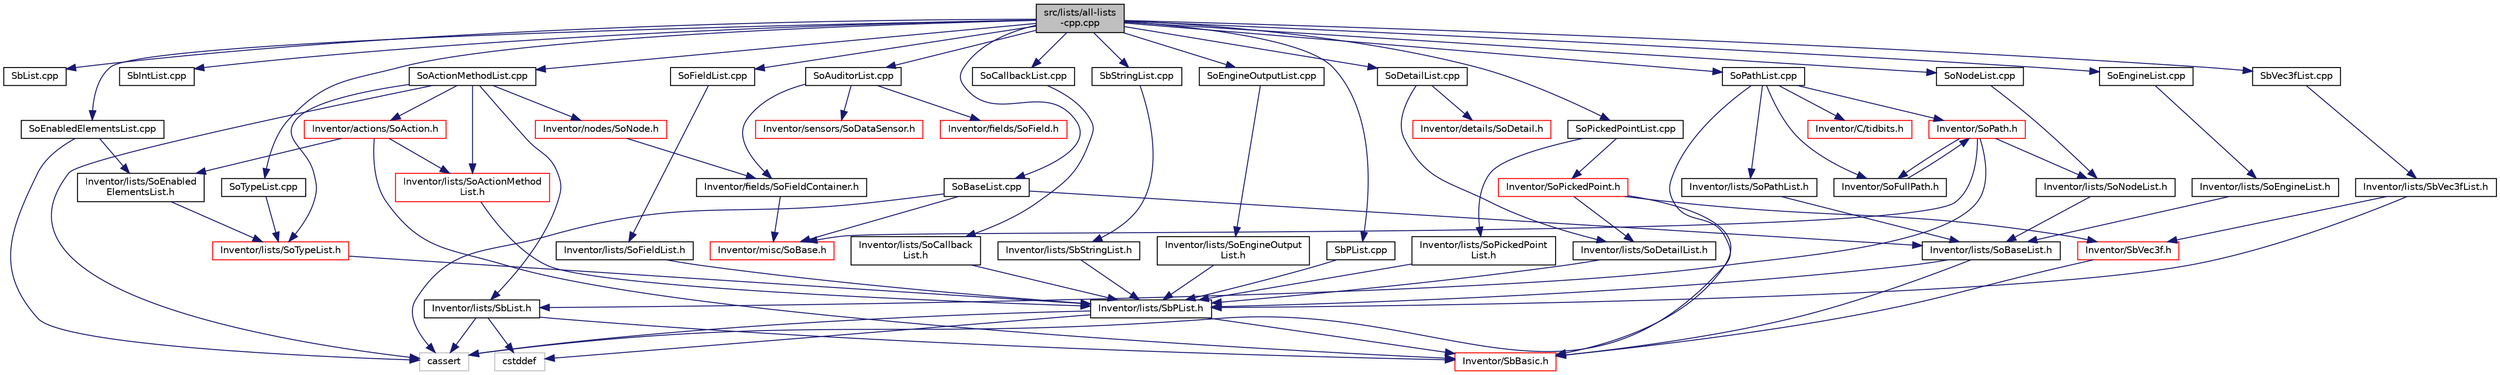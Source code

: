 digraph "src/lists/all-lists-cpp.cpp"
{
 // LATEX_PDF_SIZE
  edge [fontname="Helvetica",fontsize="10",labelfontname="Helvetica",labelfontsize="10"];
  node [fontname="Helvetica",fontsize="10",shape=record];
  Node1 [label="src/lists/all-lists\l-cpp.cpp",height=0.2,width=0.4,color="black", fillcolor="grey75", style="filled", fontcolor="black",tooltip=" "];
  Node1 -> Node2 [color="midnightblue",fontsize="10",style="solid",fontname="Helvetica"];
  Node2 [label="SbList.cpp",height=0.2,width=0.4,color="black", fillcolor="white", style="filled",URL="$SbList_8cpp.html",tooltip=" "];
  Node1 -> Node3 [color="midnightblue",fontsize="10",style="solid",fontname="Helvetica"];
  Node3 [label="SbPList.cpp",height=0.2,width=0.4,color="black", fillcolor="white", style="filled",URL="$SbPList_8cpp.html",tooltip=" "];
  Node3 -> Node4 [color="midnightblue",fontsize="10",style="solid",fontname="Helvetica"];
  Node4 [label="Inventor/lists/SbPList.h",height=0.2,width=0.4,color="black", fillcolor="white", style="filled",URL="$lists_2SbPList_8h.html",tooltip=" "];
  Node4 -> Node5 [color="midnightblue",fontsize="10",style="solid",fontname="Helvetica"];
  Node5 [label="Inventor/SbBasic.h",height=0.2,width=0.4,color="red", fillcolor="white", style="filled",URL="$SbBasic_8h.html",tooltip=" "];
  Node4 -> Node11 [color="midnightblue",fontsize="10",style="solid",fontname="Helvetica"];
  Node11 [label="cassert",height=0.2,width=0.4,color="grey75", fillcolor="white", style="filled",tooltip=" "];
  Node4 -> Node12 [color="midnightblue",fontsize="10",style="solid",fontname="Helvetica"];
  Node12 [label="cstddef",height=0.2,width=0.4,color="grey75", fillcolor="white", style="filled",tooltip=" "];
  Node1 -> Node13 [color="midnightblue",fontsize="10",style="solid",fontname="Helvetica"];
  Node13 [label="SbIntList.cpp",height=0.2,width=0.4,color="black", fillcolor="white", style="filled",URL="$SbIntList_8cpp.html",tooltip=" "];
  Node1 -> Node14 [color="midnightblue",fontsize="10",style="solid",fontname="Helvetica"];
  Node14 [label="SbVec3fList.cpp",height=0.2,width=0.4,color="black", fillcolor="white", style="filled",URL="$SbVec3fList_8cpp.html",tooltip=" "];
  Node14 -> Node15 [color="midnightblue",fontsize="10",style="solid",fontname="Helvetica"];
  Node15 [label="Inventor/lists/SbVec3fList.h",height=0.2,width=0.4,color="black", fillcolor="white", style="filled",URL="$SbVec3fList_8h.html",tooltip=" "];
  Node15 -> Node4 [color="midnightblue",fontsize="10",style="solid",fontname="Helvetica"];
  Node15 -> Node16 [color="midnightblue",fontsize="10",style="solid",fontname="Helvetica"];
  Node16 [label="Inventor/SbVec3f.h",height=0.2,width=0.4,color="red", fillcolor="white", style="filled",URL="$SbVec3f_8h.html",tooltip=" "];
  Node16 -> Node5 [color="midnightblue",fontsize="10",style="solid",fontname="Helvetica"];
  Node1 -> Node30 [color="midnightblue",fontsize="10",style="solid",fontname="Helvetica"];
  Node30 [label="SbStringList.cpp",height=0.2,width=0.4,color="black", fillcolor="white", style="filled",URL="$SbStringList_8cpp.html",tooltip=" "];
  Node30 -> Node31 [color="midnightblue",fontsize="10",style="solid",fontname="Helvetica"];
  Node31 [label="Inventor/lists/SbStringList.h",height=0.2,width=0.4,color="black", fillcolor="white", style="filled",URL="$SbStringList_8h.html",tooltip=" "];
  Node31 -> Node4 [color="midnightblue",fontsize="10",style="solid",fontname="Helvetica"];
  Node1 -> Node32 [color="midnightblue",fontsize="10",style="solid",fontname="Helvetica"];
  Node32 [label="SoActionMethodList.cpp",height=0.2,width=0.4,color="black", fillcolor="white", style="filled",URL="$SoActionMethodList_8cpp.html",tooltip=" "];
  Node32 -> Node33 [color="midnightblue",fontsize="10",style="solid",fontname="Helvetica"];
  Node33 [label="Inventor/lists/SoActionMethod\lList.h",height=0.2,width=0.4,color="red", fillcolor="white", style="filled",URL="$SoActionMethodList_8h.html",tooltip=" "];
  Node33 -> Node4 [color="midnightblue",fontsize="10",style="solid",fontname="Helvetica"];
  Node32 -> Node34 [color="midnightblue",fontsize="10",style="solid",fontname="Helvetica"];
  Node34 [label="Inventor/lists/SoTypeList.h",height=0.2,width=0.4,color="red", fillcolor="white", style="filled",URL="$SoTypeList_8h.html",tooltip=" "];
  Node34 -> Node4 [color="midnightblue",fontsize="10",style="solid",fontname="Helvetica"];
  Node32 -> Node35 [color="midnightblue",fontsize="10",style="solid",fontname="Helvetica"];
  Node35 [label="Inventor/lists/SbList.h",height=0.2,width=0.4,color="black", fillcolor="white", style="filled",URL="$SbList_8h.html",tooltip=" "];
  Node35 -> Node11 [color="midnightblue",fontsize="10",style="solid",fontname="Helvetica"];
  Node35 -> Node12 [color="midnightblue",fontsize="10",style="solid",fontname="Helvetica"];
  Node35 -> Node5 [color="midnightblue",fontsize="10",style="solid",fontname="Helvetica"];
  Node32 -> Node36 [color="midnightblue",fontsize="10",style="solid",fontname="Helvetica"];
  Node36 [label="Inventor/actions/SoAction.h",height=0.2,width=0.4,color="red", fillcolor="white", style="filled",URL="$SoAction_8h.html",tooltip=" "];
  Node36 -> Node5 [color="midnightblue",fontsize="10",style="solid",fontname="Helvetica"];
  Node36 -> Node33 [color="midnightblue",fontsize="10",style="solid",fontname="Helvetica"];
  Node36 -> Node49 [color="midnightblue",fontsize="10",style="solid",fontname="Helvetica"];
  Node49 [label="Inventor/lists/SoEnabled\lElementsList.h",height=0.2,width=0.4,color="black", fillcolor="white", style="filled",URL="$SoEnabledElementsList_8h.html",tooltip=" "];
  Node49 -> Node34 [color="midnightblue",fontsize="10",style="solid",fontname="Helvetica"];
  Node32 -> Node57 [color="midnightblue",fontsize="10",style="solid",fontname="Helvetica"];
  Node57 [label="Inventor/nodes/SoNode.h",height=0.2,width=0.4,color="red", fillcolor="white", style="filled",URL="$SoNode_8h.html",tooltip=" "];
  Node57 -> Node58 [color="midnightblue",fontsize="10",style="solid",fontname="Helvetica"];
  Node58 [label="Inventor/fields/SoFieldContainer.h",height=0.2,width=0.4,color="black", fillcolor="white", style="filled",URL="$SoFieldContainer_8h.html",tooltip=" "];
  Node58 -> Node40 [color="midnightblue",fontsize="10",style="solid",fontname="Helvetica"];
  Node40 [label="Inventor/misc/SoBase.h",height=0.2,width=0.4,color="red", fillcolor="white", style="filled",URL="$SoBase_8h.html",tooltip=" "];
  Node32 -> Node11 [color="midnightblue",fontsize="10",style="solid",fontname="Helvetica"];
  Node1 -> Node59 [color="midnightblue",fontsize="10",style="solid",fontname="Helvetica"];
  Node59 [label="SoAuditorList.cpp",height=0.2,width=0.4,color="black", fillcolor="white", style="filled",URL="$SoAuditorList_8cpp.html",tooltip=" "];
  Node59 -> Node60 [color="midnightblue",fontsize="10",style="solid",fontname="Helvetica"];
  Node60 [label="Inventor/fields/SoField.h",height=0.2,width=0.4,color="red", fillcolor="white", style="filled",URL="$SoField_8h.html",tooltip=" "];
  Node59 -> Node58 [color="midnightblue",fontsize="10",style="solid",fontname="Helvetica"];
  Node59 -> Node63 [color="midnightblue",fontsize="10",style="solid",fontname="Helvetica"];
  Node63 [label="Inventor/sensors/SoDataSensor.h",height=0.2,width=0.4,color="red", fillcolor="white", style="filled",URL="$SoDataSensor_8h.html",tooltip=" "];
  Node1 -> Node67 [color="midnightblue",fontsize="10",style="solid",fontname="Helvetica"];
  Node67 [label="SoBaseList.cpp",height=0.2,width=0.4,color="black", fillcolor="white", style="filled",URL="$SoBaseList_8cpp.html",tooltip=" "];
  Node67 -> Node46 [color="midnightblue",fontsize="10",style="solid",fontname="Helvetica"];
  Node46 [label="Inventor/lists/SoBaseList.h",height=0.2,width=0.4,color="black", fillcolor="white", style="filled",URL="$SoBaseList_8h.html",tooltip=" "];
  Node46 -> Node5 [color="midnightblue",fontsize="10",style="solid",fontname="Helvetica"];
  Node46 -> Node4 [color="midnightblue",fontsize="10",style="solid",fontname="Helvetica"];
  Node67 -> Node40 [color="midnightblue",fontsize="10",style="solid",fontname="Helvetica"];
  Node67 -> Node11 [color="midnightblue",fontsize="10",style="solid",fontname="Helvetica"];
  Node1 -> Node68 [color="midnightblue",fontsize="10",style="solid",fontname="Helvetica"];
  Node68 [label="SoCallbackList.cpp",height=0.2,width=0.4,color="black", fillcolor="white", style="filled",URL="$SoCallbackList_8cpp.html",tooltip=" "];
  Node68 -> Node69 [color="midnightblue",fontsize="10",style="solid",fontname="Helvetica"];
  Node69 [label="Inventor/lists/SoCallback\lList.h",height=0.2,width=0.4,color="black", fillcolor="white", style="filled",URL="$lists_2SoCallbackList_8h.html",tooltip=" "];
  Node69 -> Node4 [color="midnightblue",fontsize="10",style="solid",fontname="Helvetica"];
  Node1 -> Node70 [color="midnightblue",fontsize="10",style="solid",fontname="Helvetica"];
  Node70 [label="SoDetailList.cpp",height=0.2,width=0.4,color="black", fillcolor="white", style="filled",URL="$SoDetailList_8cpp.html",tooltip=" "];
  Node70 -> Node48 [color="midnightblue",fontsize="10",style="solid",fontname="Helvetica"];
  Node48 [label="Inventor/lists/SoDetailList.h",height=0.2,width=0.4,color="black", fillcolor="white", style="filled",URL="$SoDetailList_8h.html",tooltip=" "];
  Node48 -> Node4 [color="midnightblue",fontsize="10",style="solid",fontname="Helvetica"];
  Node70 -> Node71 [color="midnightblue",fontsize="10",style="solid",fontname="Helvetica"];
  Node71 [label="Inventor/details/SoDetail.h",height=0.2,width=0.4,color="red", fillcolor="white", style="filled",URL="$SoDetail_8h.html",tooltip=" "];
  Node1 -> Node72 [color="midnightblue",fontsize="10",style="solid",fontname="Helvetica"];
  Node72 [label="SoEnabledElementsList.cpp",height=0.2,width=0.4,color="black", fillcolor="white", style="filled",URL="$SoEnabledElementsList_8cpp.html",tooltip=" "];
  Node72 -> Node49 [color="midnightblue",fontsize="10",style="solid",fontname="Helvetica"];
  Node72 -> Node11 [color="midnightblue",fontsize="10",style="solid",fontname="Helvetica"];
  Node1 -> Node73 [color="midnightblue",fontsize="10",style="solid",fontname="Helvetica"];
  Node73 [label="SoEngineList.cpp",height=0.2,width=0.4,color="black", fillcolor="white", style="filled",URL="$SoEngineList_8cpp.html",tooltip=" "];
  Node73 -> Node51 [color="midnightblue",fontsize="10",style="solid",fontname="Helvetica"];
  Node51 [label="Inventor/lists/SoEngineList.h",height=0.2,width=0.4,color="black", fillcolor="white", style="filled",URL="$SoEngineList_8h.html",tooltip=" "];
  Node51 -> Node46 [color="midnightblue",fontsize="10",style="solid",fontname="Helvetica"];
  Node1 -> Node74 [color="midnightblue",fontsize="10",style="solid",fontname="Helvetica"];
  Node74 [label="SoEngineOutputList.cpp",height=0.2,width=0.4,color="black", fillcolor="white", style="filled",URL="$SoEngineOutputList_8cpp.html",tooltip=" "];
  Node74 -> Node50 [color="midnightblue",fontsize="10",style="solid",fontname="Helvetica"];
  Node50 [label="Inventor/lists/SoEngineOutput\lList.h",height=0.2,width=0.4,color="black", fillcolor="white", style="filled",URL="$SoEngineOutputList_8h.html",tooltip=" "];
  Node50 -> Node4 [color="midnightblue",fontsize="10",style="solid",fontname="Helvetica"];
  Node1 -> Node75 [color="midnightblue",fontsize="10",style="solid",fontname="Helvetica"];
  Node75 [label="SoFieldList.cpp",height=0.2,width=0.4,color="black", fillcolor="white", style="filled",URL="$SoFieldList_8cpp.html",tooltip=" "];
  Node75 -> Node52 [color="midnightblue",fontsize="10",style="solid",fontname="Helvetica"];
  Node52 [label="Inventor/lists/SoFieldList.h",height=0.2,width=0.4,color="black", fillcolor="white", style="filled",URL="$SoFieldList_8h.html",tooltip=" "];
  Node52 -> Node4 [color="midnightblue",fontsize="10",style="solid",fontname="Helvetica"];
  Node1 -> Node76 [color="midnightblue",fontsize="10",style="solid",fontname="Helvetica"];
  Node76 [label="SoNodeList.cpp",height=0.2,width=0.4,color="black", fillcolor="white", style="filled",URL="$SoNodeList_8cpp.html",tooltip=" "];
  Node76 -> Node45 [color="midnightblue",fontsize="10",style="solid",fontname="Helvetica"];
  Node45 [label="Inventor/lists/SoNodeList.h",height=0.2,width=0.4,color="black", fillcolor="white", style="filled",URL="$SoNodeList_8h.html",tooltip=" "];
  Node45 -> Node46 [color="midnightblue",fontsize="10",style="solid",fontname="Helvetica"];
  Node1 -> Node77 [color="midnightblue",fontsize="10",style="solid",fontname="Helvetica"];
  Node77 [label="SoPathList.cpp",height=0.2,width=0.4,color="black", fillcolor="white", style="filled",URL="$SoPathList_8cpp.html",tooltip=" "];
  Node77 -> Node53 [color="midnightblue",fontsize="10",style="solid",fontname="Helvetica"];
  Node53 [label="Inventor/lists/SoPathList.h",height=0.2,width=0.4,color="black", fillcolor="white", style="filled",URL="$SoPathList_8h.html",tooltip=" "];
  Node53 -> Node46 [color="midnightblue",fontsize="10",style="solid",fontname="Helvetica"];
  Node77 -> Node39 [color="midnightblue",fontsize="10",style="solid",fontname="Helvetica"];
  Node39 [label="Inventor/SoPath.h",height=0.2,width=0.4,color="red", fillcolor="white", style="filled",URL="$SoPath_8h.html",tooltip=" "];
  Node39 -> Node40 [color="midnightblue",fontsize="10",style="solid",fontname="Helvetica"];
  Node39 -> Node35 [color="midnightblue",fontsize="10",style="solid",fontname="Helvetica"];
  Node39 -> Node45 [color="midnightblue",fontsize="10",style="solid",fontname="Helvetica"];
  Node39 -> Node38 [color="midnightblue",fontsize="10",style="solid",fontname="Helvetica"];
  Node38 [label="Inventor/SoFullPath.h",height=0.2,width=0.4,color="black", fillcolor="white", style="filled",URL="$SoFullPath_8h.html",tooltip=" "];
  Node38 -> Node39 [color="midnightblue",fontsize="10",style="solid",fontname="Helvetica"];
  Node77 -> Node38 [color="midnightblue",fontsize="10",style="solid",fontname="Helvetica"];
  Node77 -> Node78 [color="midnightblue",fontsize="10",style="solid",fontname="Helvetica"];
  Node78 [label="Inventor/C/tidbits.h",height=0.2,width=0.4,color="red", fillcolor="white", style="filled",URL="$tidbits_8h.html",tooltip=" "];
  Node77 -> Node11 [color="midnightblue",fontsize="10",style="solid",fontname="Helvetica"];
  Node1 -> Node79 [color="midnightblue",fontsize="10",style="solid",fontname="Helvetica"];
  Node79 [label="SoPickedPointList.cpp",height=0.2,width=0.4,color="black", fillcolor="white", style="filled",URL="$SoPickedPointList_8cpp.html",tooltip=" "];
  Node79 -> Node54 [color="midnightblue",fontsize="10",style="solid",fontname="Helvetica"];
  Node54 [label="Inventor/lists/SoPickedPoint\lList.h",height=0.2,width=0.4,color="black", fillcolor="white", style="filled",URL="$SoPickedPointList_8h.html",tooltip=" "];
  Node54 -> Node4 [color="midnightblue",fontsize="10",style="solid",fontname="Helvetica"];
  Node79 -> Node80 [color="midnightblue",fontsize="10",style="solid",fontname="Helvetica"];
  Node80 [label="Inventor/SoPickedPoint.h",height=0.2,width=0.4,color="red", fillcolor="white", style="filled",URL="$SoPickedPoint_8h.html",tooltip=" "];
  Node80 -> Node5 [color="midnightblue",fontsize="10",style="solid",fontname="Helvetica"];
  Node80 -> Node16 [color="midnightblue",fontsize="10",style="solid",fontname="Helvetica"];
  Node80 -> Node48 [color="midnightblue",fontsize="10",style="solid",fontname="Helvetica"];
  Node1 -> Node85 [color="midnightblue",fontsize="10",style="solid",fontname="Helvetica"];
  Node85 [label="SoTypeList.cpp",height=0.2,width=0.4,color="black", fillcolor="white", style="filled",URL="$SoTypeList_8cpp.html",tooltip=" "];
  Node85 -> Node34 [color="midnightblue",fontsize="10",style="solid",fontname="Helvetica"];
}
